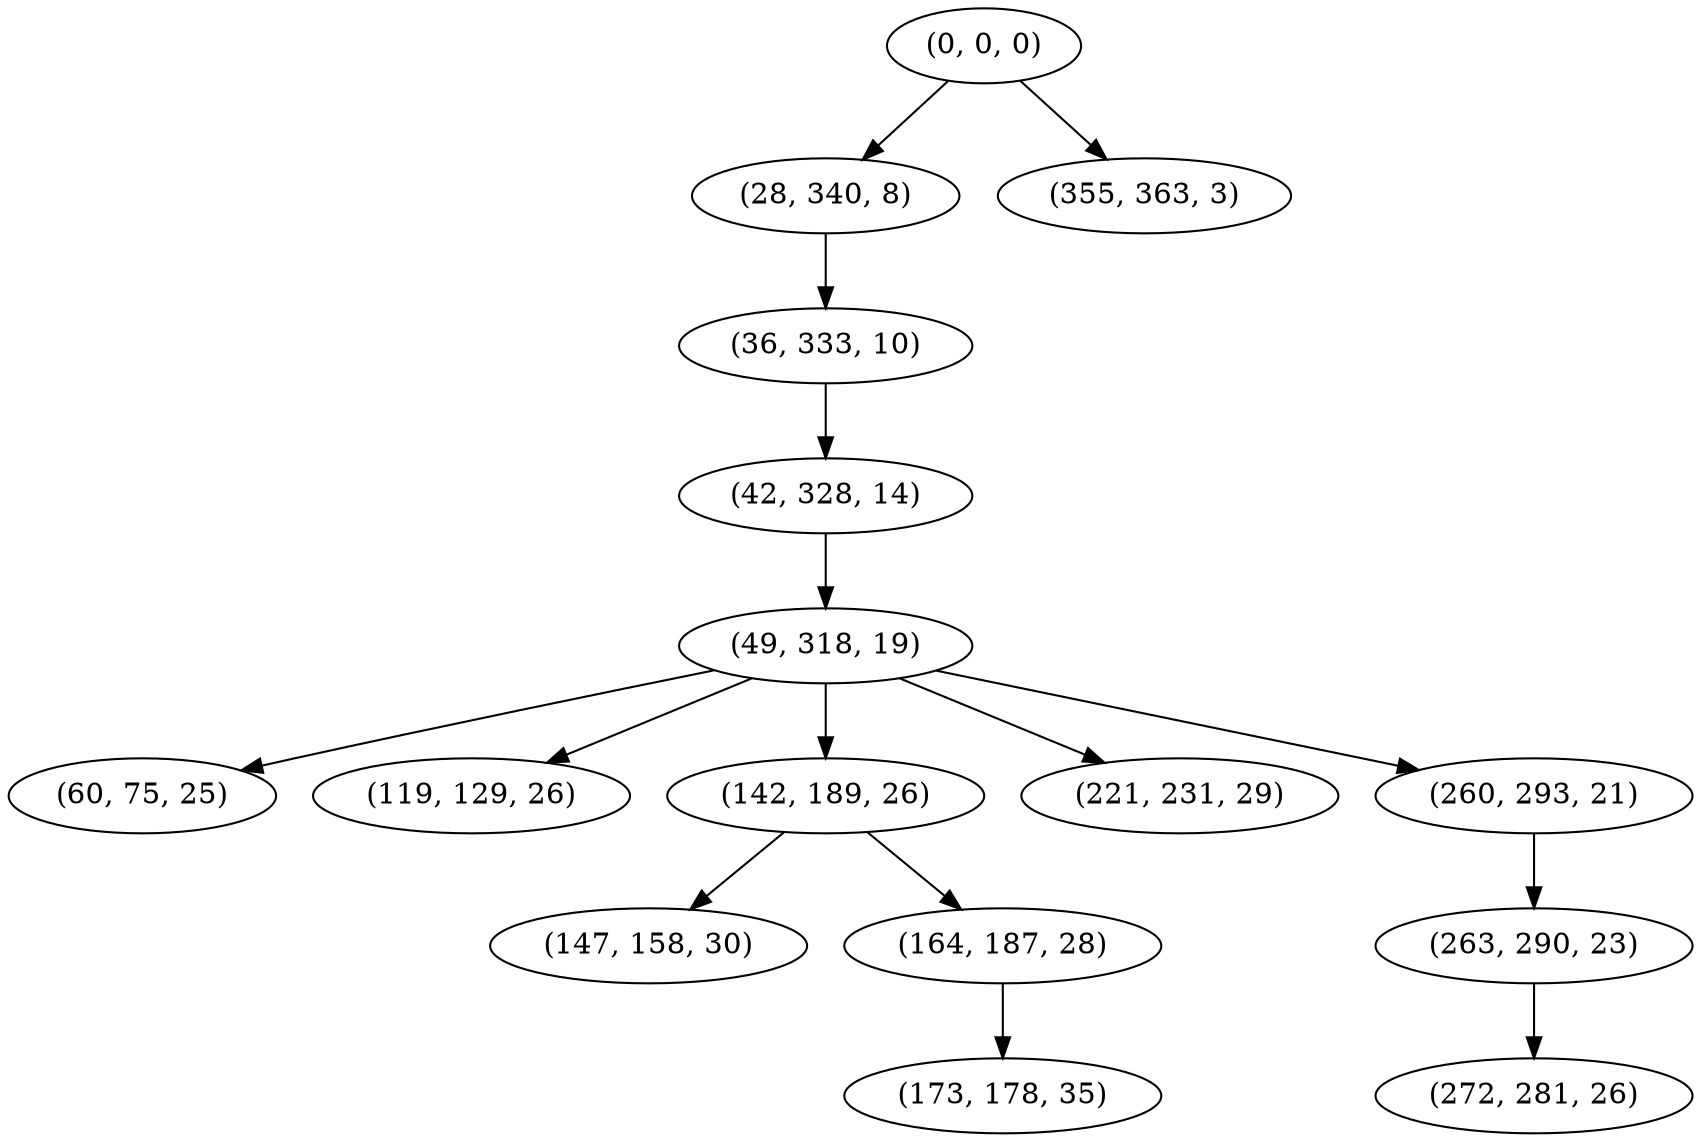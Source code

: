 digraph tree {
    "(0, 0, 0)";
    "(28, 340, 8)";
    "(36, 333, 10)";
    "(42, 328, 14)";
    "(49, 318, 19)";
    "(60, 75, 25)";
    "(119, 129, 26)";
    "(142, 189, 26)";
    "(147, 158, 30)";
    "(164, 187, 28)";
    "(173, 178, 35)";
    "(221, 231, 29)";
    "(260, 293, 21)";
    "(263, 290, 23)";
    "(272, 281, 26)";
    "(355, 363, 3)";
    "(0, 0, 0)" -> "(28, 340, 8)";
    "(0, 0, 0)" -> "(355, 363, 3)";
    "(28, 340, 8)" -> "(36, 333, 10)";
    "(36, 333, 10)" -> "(42, 328, 14)";
    "(42, 328, 14)" -> "(49, 318, 19)";
    "(49, 318, 19)" -> "(60, 75, 25)";
    "(49, 318, 19)" -> "(119, 129, 26)";
    "(49, 318, 19)" -> "(142, 189, 26)";
    "(49, 318, 19)" -> "(221, 231, 29)";
    "(49, 318, 19)" -> "(260, 293, 21)";
    "(142, 189, 26)" -> "(147, 158, 30)";
    "(142, 189, 26)" -> "(164, 187, 28)";
    "(164, 187, 28)" -> "(173, 178, 35)";
    "(260, 293, 21)" -> "(263, 290, 23)";
    "(263, 290, 23)" -> "(272, 281, 26)";
}
